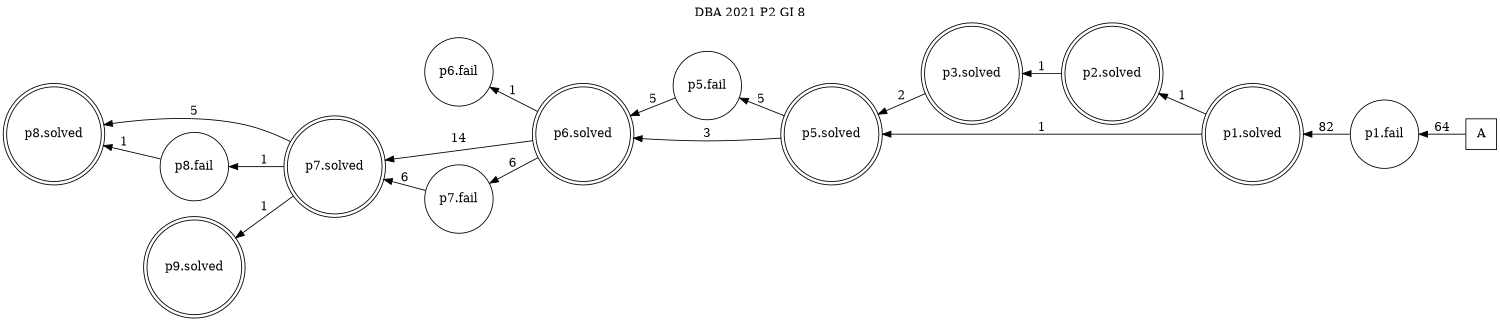 digraph DBA_2021_P2_GI_8_LOW {
labelloc="tl"
label= " DBA 2021 P2 GI 8 "
rankdir="RL";
graph [ size=" 10 , 10 !"]

"A" [shape="square" label="A"]
"p1.fail" [shape="circle" label="p1.fail"]
"p1.solved" [shape="doublecircle" label="p1.solved"]
"p2.solved" [shape="doublecircle" label="p2.solved"]
"p3.solved" [shape="doublecircle" label="p3.solved"]
"p5.solved" [shape="doublecircle" label="p5.solved"]
"p5.fail" [shape="circle" label="p5.fail"]
"p6.solved" [shape="doublecircle" label="p6.solved"]
"p6.fail" [shape="circle" label="p6.fail"]
"p7.solved" [shape="doublecircle" label="p7.solved"]
"p7.fail" [shape="circle" label="p7.fail"]
"p8.solved" [shape="doublecircle" label="p8.solved"]
"p8.fail" [shape="circle" label="p8.fail"]
"p9.solved" [shape="doublecircle" label="p9.solved"]
"A" -> "p1.fail" [ label=64]
"p1.fail" -> "p1.solved" [ label=82]
"p1.solved" -> "p2.solved" [ label=1]
"p1.solved" -> "p5.solved" [ label=1]
"p2.solved" -> "p3.solved" [ label=1]
"p3.solved" -> "p5.solved" [ label=2]
"p5.solved" -> "p5.fail" [ label=5]
"p5.solved" -> "p6.solved" [ label=3]
"p5.fail" -> "p6.solved" [ label=5]
"p6.solved" -> "p6.fail" [ label=1]
"p6.solved" -> "p7.solved" [ label=14]
"p6.solved" -> "p7.fail" [ label=6]
"p7.solved" -> "p8.solved" [ label=5]
"p7.solved" -> "p8.fail" [ label=1]
"p7.solved" -> "p9.solved" [ label=1]
"p7.fail" -> "p7.solved" [ label=6]
"p8.fail" -> "p8.solved" [ label=1]
}
